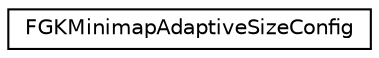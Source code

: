 digraph "Graphical Class Hierarchy"
{
 // LATEX_PDF_SIZE
  edge [fontname="Helvetica",fontsize="10",labelfontname="Helvetica",labelfontsize="10"];
  node [fontname="Helvetica",fontsize="10",shape=record];
  rankdir="LR";
  Node0 [label="FGKMinimapAdaptiveSizeConfig",height=0.2,width=0.4,color="black", fillcolor="white", style="filled",URL="$structFGKMinimapAdaptiveSizeConfig.html",tooltip=" "];
}
